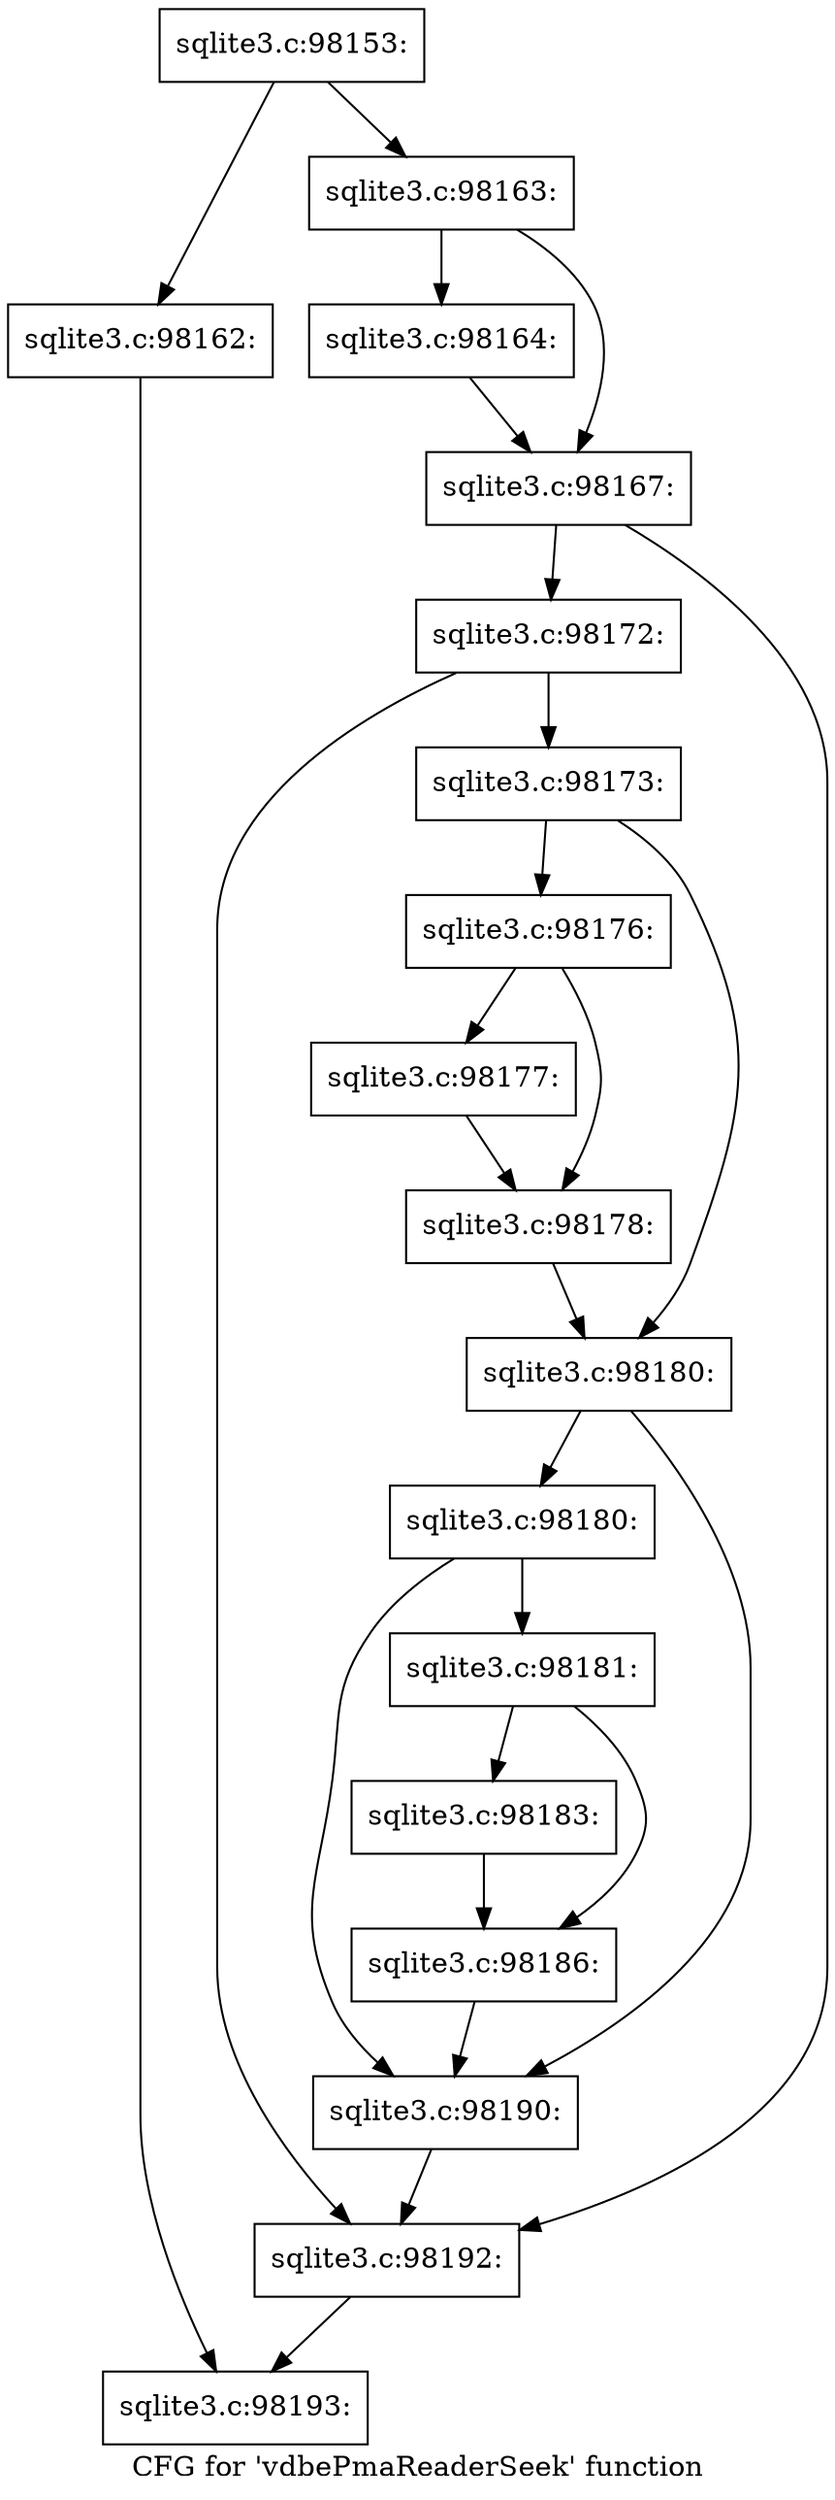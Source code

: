 digraph "CFG for 'vdbePmaReaderSeek' function" {
	label="CFG for 'vdbePmaReaderSeek' function";

	Node0x55c0f77f4f00 [shape=record,label="{sqlite3.c:98153:}"];
	Node0x55c0f77f4f00 -> Node0x55c0f77ff7f0;
	Node0x55c0f77f4f00 -> Node0x55c0f77ff840;
	Node0x55c0f77ff7f0 [shape=record,label="{sqlite3.c:98162:}"];
	Node0x55c0f77ff7f0 -> Node0x55c0f5e5f8b0;
	Node0x55c0f77ff840 [shape=record,label="{sqlite3.c:98163:}"];
	Node0x55c0f77ff840 -> Node0x55c0f77ffcf0;
	Node0x55c0f77ff840 -> Node0x55c0f77ffd40;
	Node0x55c0f77ffcf0 [shape=record,label="{sqlite3.c:98164:}"];
	Node0x55c0f77ffcf0 -> Node0x55c0f77ffd40;
	Node0x55c0f77ffd40 [shape=record,label="{sqlite3.c:98167:}"];
	Node0x55c0f77ffd40 -> Node0x55c0f7802070;
	Node0x55c0f77ffd40 -> Node0x55c0f7801c80;
	Node0x55c0f7802070 [shape=record,label="{sqlite3.c:98172:}"];
	Node0x55c0f7802070 -> Node0x55c0f5233a50;
	Node0x55c0f7802070 -> Node0x55c0f7801c80;
	Node0x55c0f5233a50 [shape=record,label="{sqlite3.c:98173:}"];
	Node0x55c0f5233a50 -> Node0x55c0f7803220;
	Node0x55c0f5233a50 -> Node0x55c0f7803270;
	Node0x55c0f7803220 [shape=record,label="{sqlite3.c:98176:}"];
	Node0x55c0f7803220 -> Node0x55c0f7803bd0;
	Node0x55c0f7803220 -> Node0x55c0f7803c20;
	Node0x55c0f7803bd0 [shape=record,label="{sqlite3.c:98177:}"];
	Node0x55c0f7803bd0 -> Node0x55c0f7803c20;
	Node0x55c0f7803c20 [shape=record,label="{sqlite3.c:98178:}"];
	Node0x55c0f7803c20 -> Node0x55c0f7803270;
	Node0x55c0f7803270 [shape=record,label="{sqlite3.c:98180:}"];
	Node0x55c0f7803270 -> Node0x55c0f7804700;
	Node0x55c0f7803270 -> Node0x55c0f78046b0;
	Node0x55c0f7804700 [shape=record,label="{sqlite3.c:98180:}"];
	Node0x55c0f7804700 -> Node0x55c0f7804660;
	Node0x55c0f7804700 -> Node0x55c0f78046b0;
	Node0x55c0f7804660 [shape=record,label="{sqlite3.c:98181:}"];
	Node0x55c0f7804660 -> Node0x55c0f7805230;
	Node0x55c0f7804660 -> Node0x55c0f7805280;
	Node0x55c0f7805230 [shape=record,label="{sqlite3.c:98183:}"];
	Node0x55c0f7805230 -> Node0x55c0f7805280;
	Node0x55c0f7805280 [shape=record,label="{sqlite3.c:98186:}"];
	Node0x55c0f7805280 -> Node0x55c0f78046b0;
	Node0x55c0f78046b0 [shape=record,label="{sqlite3.c:98190:}"];
	Node0x55c0f78046b0 -> Node0x55c0f7801c80;
	Node0x55c0f7801c80 [shape=record,label="{sqlite3.c:98192:}"];
	Node0x55c0f7801c80 -> Node0x55c0f5e5f8b0;
	Node0x55c0f5e5f8b0 [shape=record,label="{sqlite3.c:98193:}"];
}
